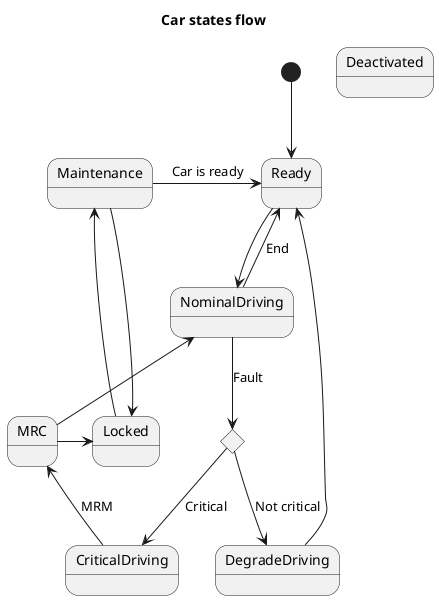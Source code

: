 @startuml
title Car states flow
skinparam ConditionEndStyle hline
[*] -d-> Ready


state IsCriticalFault <<choice>>

' Car is not operative and has to be tested. Reached by a previous problem (locked), car performs self checks and receives maintenance. The idea is to move to Ready state
state "Maintenance" as Test
' Car has no problems and is ready to be used
state Ready
' Car is on an active trip, driving with normal conditions
state NominalDriving
' Car is on an active trip with problems that doesn't prevent DDT
state DegradeDriving

' Car is standing still. After MRC or self checks, the car could change to Locked if something went wrong. Car cannot be used.
state Locked

' Car not usable anymore, performs MRM to go to MRC
state CriticalDriving

' Car standing still, very attentive to external factors, waiting to resume trip once a TS approval
state MRC

' Car cannot be utilized because is disabled by a user
state Deactivated

Ready --> NominalDriving
Test -> Ready : Car is ready
NominalDriving --> Ready : End
NominalDriving --> IsCriticalFault : Fault
IsCriticalFault --> CriticalDriving : Critical
CriticalDriving -u-> MRC : MRM
IsCriticalFault --> DegradeDriving : Not critical
DegradeDriving --> Ready
MRC -up-> NominalDriving
MRC -r-> Locked
Locked -u-> Test
Test -d-> Locked

@enduml

